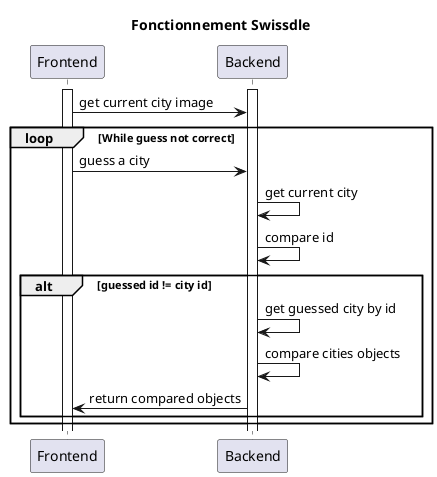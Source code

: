 @startuml Swissdle
title "Fonctionnement Swissdle"

participant "Frontend" as fe
participant "Backend" as be

activate fe
activate be
fe -> be : get current city image

loop While guess not correct
    fe -> be : guess a city
    be -> be : get current city
    be -> be : compare id
    alt guessed id != city id
        be -> be : get guessed city by id
        be -> be : compare cities objects
        be -> fe : return compared objects
    end
end
@enduml